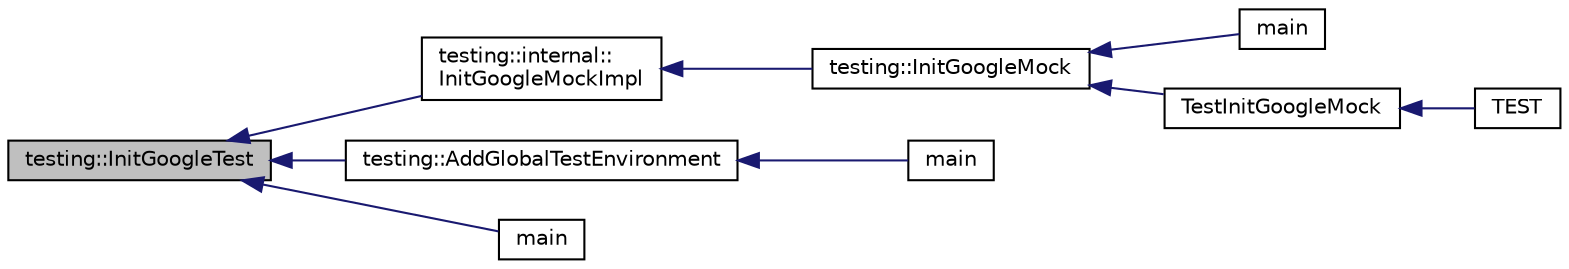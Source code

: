 digraph "testing::InitGoogleTest"
{
  edge [fontname="Helvetica",fontsize="10",labelfontname="Helvetica",labelfontsize="10"];
  node [fontname="Helvetica",fontsize="10",shape=record];
  rankdir="LR";
  Node907 [label="testing::InitGoogleTest",height=0.2,width=0.4,color="black", fillcolor="grey75", style="filled", fontcolor="black"];
  Node907 -> Node908 [dir="back",color="midnightblue",fontsize="10",style="solid",fontname="Helvetica"];
  Node908 [label="testing::internal::\lInitGoogleMockImpl",height=0.2,width=0.4,color="black", fillcolor="white", style="filled",URL="$d0/da7/namespacetesting_1_1internal.html#a3823844199df88af9493026031cf7744"];
  Node908 -> Node909 [dir="back",color="midnightblue",fontsize="10",style="solid",fontname="Helvetica"];
  Node909 [label="testing::InitGoogleMock",height=0.2,width=0.4,color="black", fillcolor="white", style="filled",URL="$d0/d75/namespacetesting.html#a32b1c6db9ba5133ccabfa67616b3c041"];
  Node909 -> Node910 [dir="back",color="midnightblue",fontsize="10",style="solid",fontname="Helvetica"];
  Node910 [label="main",height=0.2,width=0.4,color="black", fillcolor="white", style="filled",URL="$dd/d93/gmock__main_8cc.html#a7f83bdc516d2cb86e20235d94ddf055a"];
  Node909 -> Node911 [dir="back",color="midnightblue",fontsize="10",style="solid",fontname="Helvetica"];
  Node911 [label="TestInitGoogleMock",height=0.2,width=0.4,color="black", fillcolor="white", style="filled",URL="$d0/d02/gmock__test_8cc.html#ac9c8ae8722c330d47f75dee43fb8ab78"];
  Node911 -> Node912 [dir="back",color="midnightblue",fontsize="10",style="solid",fontname="Helvetica"];
  Node912 [label="TEST",height=0.2,width=0.4,color="black", fillcolor="white", style="filled",URL="$d0/d02/gmock__test_8cc.html#a7c86c6c98b72e903135c1b01370a13f3"];
  Node907 -> Node913 [dir="back",color="midnightblue",fontsize="10",style="solid",fontname="Helvetica"];
  Node913 [label="testing::AddGlobalTestEnvironment",height=0.2,width=0.4,color="black", fillcolor="white", style="filled",URL="$d0/d75/namespacetesting.html#a460d7b998622e332392c1e00be3a60d5"];
  Node913 -> Node914 [dir="back",color="midnightblue",fontsize="10",style="solid",fontname="Helvetica"];
  Node914 [label="main",height=0.2,width=0.4,color="black", fillcolor="white", style="filled",URL="$de/d83/gtest-listener__test_8cc.html#a3c04138a5bfe5d72780bb7e82a18e627"];
  Node907 -> Node915 [dir="back",color="midnightblue",fontsize="10",style="solid",fontname="Helvetica"];
  Node915 [label="main",height=0.2,width=0.4,color="black", fillcolor="white", style="filled",URL="$de/d85/sample10__unittest_8cc.html#a3c04138a5bfe5d72780bb7e82a18e627"];
}
